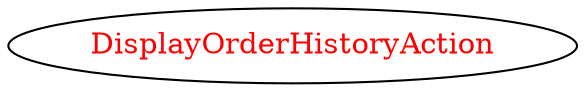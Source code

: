 digraph dependencyGraph {
 concentrate=true;
 ranksep="2.0";
 rankdir="LR"; 
 splines="ortho";
"DisplayOrderHistoryAction" [fontcolor="red"];
}